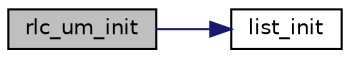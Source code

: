 digraph "rlc_um_init"
{
 // LATEX_PDF_SIZE
  edge [fontname="Helvetica",fontsize="10",labelfontname="Helvetica",labelfontsize="10"];
  node [fontname="Helvetica",fontsize="10",shape=record];
  rankdir="LR";
  Node1 [label="rlc_um_init",height=0.2,width=0.4,color="black", fillcolor="grey75", style="filled", fontcolor="black",tooltip="Initialize a RLC UM protocol instance, initialize all variables, lists, allocate buffers for making t..."];
  Node1 -> Node2 [color="midnightblue",fontsize="10",style="solid",fontname="Helvetica"];
  Node2 [label="list_init",height=0.2,width=0.4,color="black", fillcolor="white", style="filled",URL="$list_8c.html#a896782f4f794d085242b80e09bbc91dd",tooltip=" "];
}
